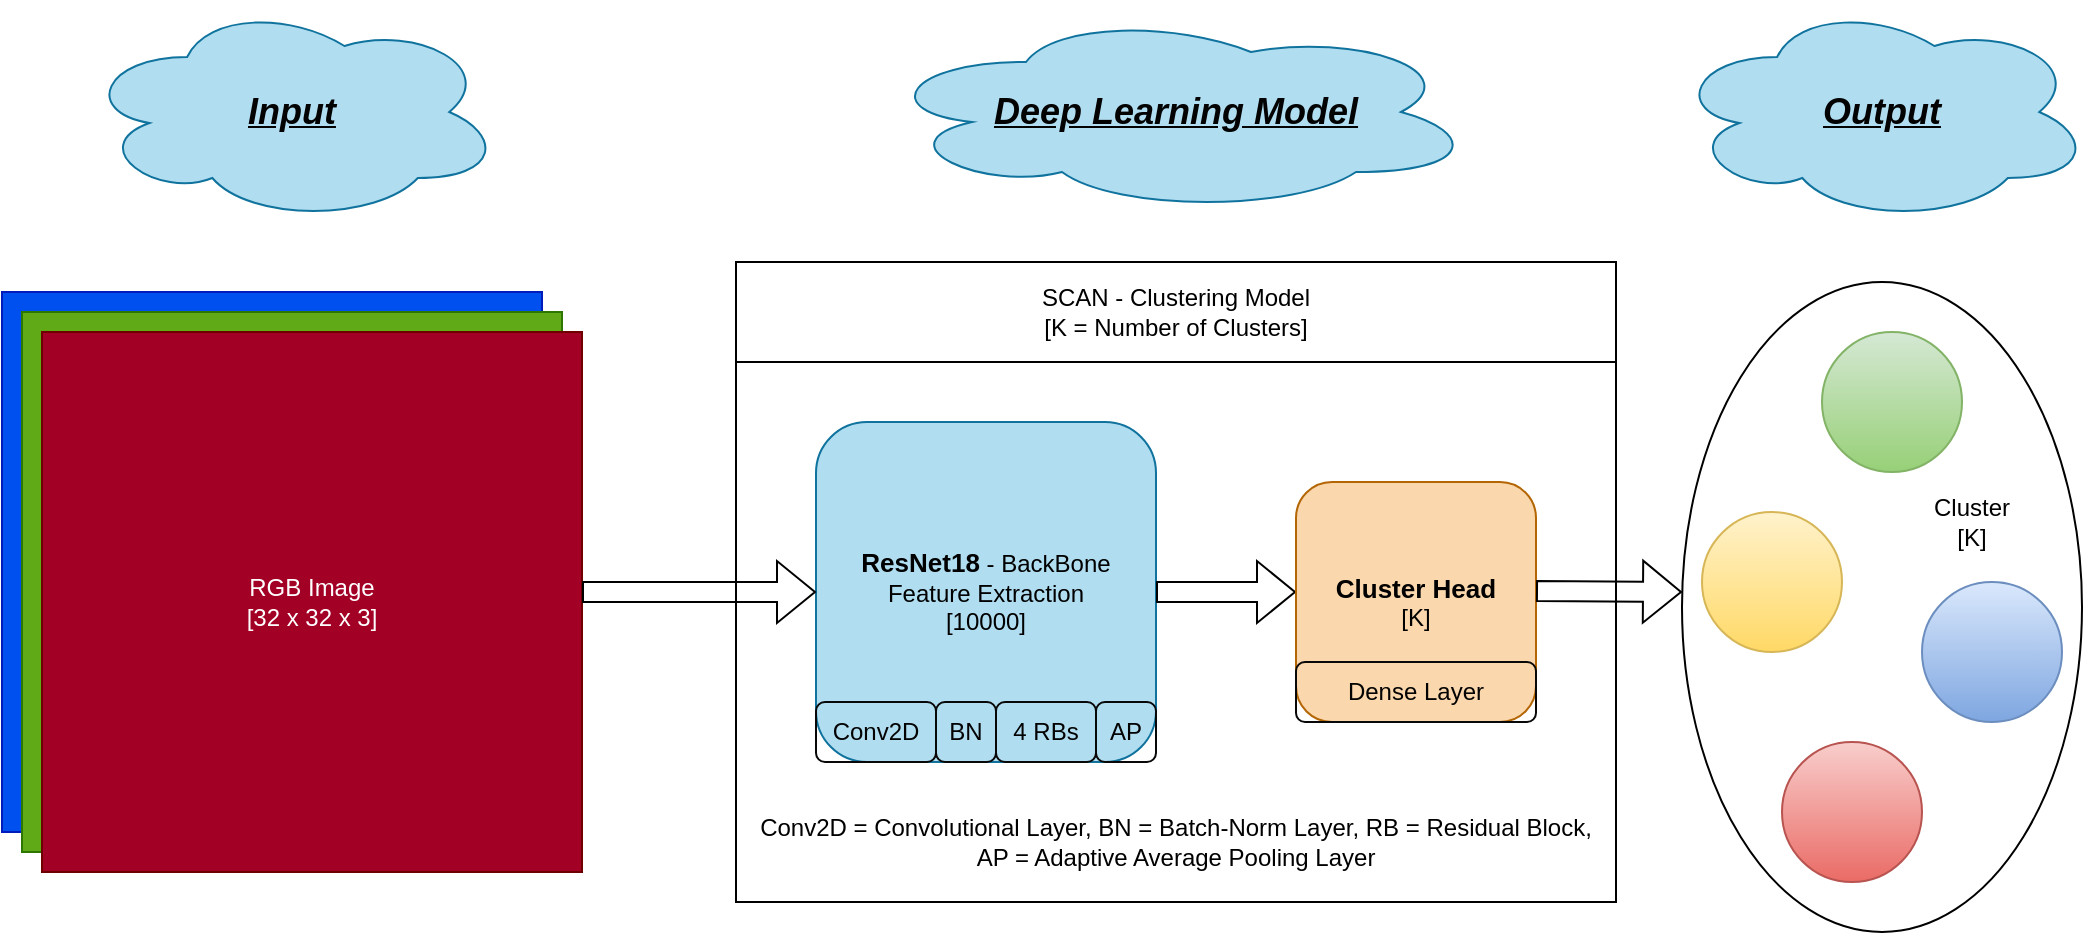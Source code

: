 <mxfile version="21.3.4" type="device">
  <diagram name="Page-1" id="4BmoT8BeQsuAn5mq4W0u">
    <mxGraphModel dx="1038" dy="891" grid="1" gridSize="10" guides="1" tooltips="1" connect="1" arrows="1" fold="1" page="1" pageScale="1" pageWidth="827" pageHeight="1169" math="0" shadow="0">
      <root>
        <mxCell id="0" />
        <mxCell id="1" parent="0" />
        <mxCell id="YMVVrYed1Rlv54s3Pt2i-19" value="" style="ellipse;whiteSpace=wrap;html=1;" vertex="1" parent="1">
          <mxGeometry x="860" y="255" width="200" height="325" as="geometry" />
        </mxCell>
        <mxCell id="YMVVrYed1Rlv54s3Pt2i-1" value="" style="rounded=0;whiteSpace=wrap;html=1;" vertex="1" parent="1">
          <mxGeometry x="387" y="245" width="440" height="320" as="geometry" />
        </mxCell>
        <mxCell id="YMVVrYed1Rlv54s3Pt2i-2" value="SCAN - Clustering Model &lt;br&gt;[K = Number of Clusters]" style="rounded=0;whiteSpace=wrap;html=1;" vertex="1" parent="1">
          <mxGeometry x="387" y="245" width="440" height="50" as="geometry" />
        </mxCell>
        <mxCell id="YMVVrYed1Rlv54s3Pt2i-3" value="" style="whiteSpace=wrap;html=1;aspect=fixed;fillColor=#0050ef;strokeColor=#001DBC;fontColor=#ffffff;" vertex="1" parent="1">
          <mxGeometry x="20" y="260" width="270" height="270" as="geometry" />
        </mxCell>
        <mxCell id="YMVVrYed1Rlv54s3Pt2i-4" value="" style="whiteSpace=wrap;html=1;aspect=fixed;fillColor=#60a917;strokeColor=#2D7600;fontColor=#ffffff;" vertex="1" parent="1">
          <mxGeometry x="30" y="270" width="270" height="270" as="geometry" />
        </mxCell>
        <mxCell id="YMVVrYed1Rlv54s3Pt2i-5" value="RGB Image&lt;br&gt;[32 x 32 x 3]" style="whiteSpace=wrap;html=1;aspect=fixed;fillColor=#a20025;strokeColor=#6F0000;fontColor=#ffffff;" vertex="1" parent="1">
          <mxGeometry x="40" y="280" width="270" height="270" as="geometry" />
        </mxCell>
        <mxCell id="YMVVrYed1Rlv54s3Pt2i-6" value="&lt;font color=&quot;#000000&quot;&gt;&lt;b&gt;&lt;font style=&quot;font-size: 13px;&quot;&gt;ResNet18&lt;/font&gt;&lt;/b&gt; - BackBone&lt;br&gt;Feature Extraction&lt;br&gt;[10000]&lt;/font&gt;" style="rounded=1;whiteSpace=wrap;html=1;fillColor=#b1ddf0;strokeColor=#10739e;" vertex="1" parent="1">
          <mxGeometry x="427" y="325" width="170" height="170" as="geometry" />
        </mxCell>
        <mxCell id="YMVVrYed1Rlv54s3Pt2i-7" value="" style="shape=flexArrow;endArrow=classic;html=1;rounded=0;entryX=0;entryY=0.5;entryDx=0;entryDy=0;" edge="1" parent="1" target="YMVVrYed1Rlv54s3Pt2i-6">
          <mxGeometry width="50" height="50" relative="1" as="geometry">
            <mxPoint x="310" y="410" as="sourcePoint" />
            <mxPoint x="380" y="440" as="targetPoint" />
          </mxGeometry>
        </mxCell>
        <mxCell id="YMVVrYed1Rlv54s3Pt2i-8" value="" style="shape=flexArrow;endArrow=classic;html=1;rounded=0;exitX=1;exitY=0.5;exitDx=0;exitDy=0;" edge="1" parent="1" source="YMVVrYed1Rlv54s3Pt2i-6">
          <mxGeometry width="50" height="50" relative="1" as="geometry">
            <mxPoint x="647" y="385" as="sourcePoint" />
            <mxPoint x="667" y="410" as="targetPoint" />
          </mxGeometry>
        </mxCell>
        <mxCell id="YMVVrYed1Rlv54s3Pt2i-9" value="&lt;font color=&quot;#000000&quot;&gt;&lt;b&gt;&lt;font style=&quot;font-size: 13px;&quot;&gt;Cluster Head&lt;/font&gt;&lt;/b&gt;&lt;br&gt;[K]&lt;/font&gt;" style="rounded=1;whiteSpace=wrap;html=1;fillColor=#fad7ac;strokeColor=#b46504;" vertex="1" parent="1">
          <mxGeometry x="667" y="355" width="120" height="120" as="geometry" />
        </mxCell>
        <mxCell id="YMVVrYed1Rlv54s3Pt2i-11" value="&lt;font color=&quot;#030303&quot;&gt;Dense Layer&lt;/font&gt;" style="rounded=1;whiteSpace=wrap;html=1;fillColor=none;strokeColor=#080808;" vertex="1" parent="1">
          <mxGeometry x="667" y="445" width="120" height="30" as="geometry" />
        </mxCell>
        <mxCell id="YMVVrYed1Rlv54s3Pt2i-12" value="&lt;font color=&quot;#030303&quot;&gt;Conv2D&lt;/font&gt;" style="rounded=1;whiteSpace=wrap;html=1;fillColor=none;strokeColor=#080808;" vertex="1" parent="1">
          <mxGeometry x="427" y="465" width="60" height="30" as="geometry" />
        </mxCell>
        <mxCell id="YMVVrYed1Rlv54s3Pt2i-13" value="&lt;font color=&quot;#030303&quot;&gt;BN&lt;/font&gt;" style="rounded=1;whiteSpace=wrap;html=1;fillColor=none;strokeColor=#080808;" vertex="1" parent="1">
          <mxGeometry x="487" y="465" width="30" height="30" as="geometry" />
        </mxCell>
        <mxCell id="YMVVrYed1Rlv54s3Pt2i-14" value="&lt;font color=&quot;#030303&quot;&gt;4 RBs&lt;/font&gt;" style="rounded=1;whiteSpace=wrap;html=1;fillColor=none;strokeColor=#080808;" vertex="1" parent="1">
          <mxGeometry x="517" y="465" width="50" height="30" as="geometry" />
        </mxCell>
        <mxCell id="YMVVrYed1Rlv54s3Pt2i-15" value="&lt;font color=&quot;#030303&quot;&gt;AP&lt;/font&gt;" style="rounded=1;whiteSpace=wrap;html=1;fillColor=none;strokeColor=#080808;" vertex="1" parent="1">
          <mxGeometry x="567" y="465" width="30" height="30" as="geometry" />
        </mxCell>
        <mxCell id="YMVVrYed1Rlv54s3Pt2i-16" value="Conv2D = Convolutional Layer, BN = Batch-Norm Layer, RB = Residual Block, AP = Adaptive Average Pooling Layer" style="text;html=1;strokeColor=none;fillColor=none;align=center;verticalAlign=middle;whiteSpace=wrap;rounded=0;" vertex="1" parent="1">
          <mxGeometry x="397" y="515" width="420" height="40" as="geometry" />
        </mxCell>
        <mxCell id="YMVVrYed1Rlv54s3Pt2i-17" value="" style="shape=flexArrow;endArrow=classic;html=1;rounded=0;" edge="1" parent="1">
          <mxGeometry width="50" height="50" relative="1" as="geometry">
            <mxPoint x="787" y="409.5" as="sourcePoint" />
            <mxPoint x="860" y="410" as="targetPoint" />
          </mxGeometry>
        </mxCell>
        <mxCell id="YMVVrYed1Rlv54s3Pt2i-18" value="" style="ellipse;whiteSpace=wrap;html=1;aspect=fixed;fillColor=#d5e8d4;strokeColor=#82b366;gradientColor=#97d077;" vertex="1" parent="1">
          <mxGeometry x="930" y="280" width="70" height="70" as="geometry" />
        </mxCell>
        <mxCell id="YMVVrYed1Rlv54s3Pt2i-20" value="" style="ellipse;whiteSpace=wrap;html=1;aspect=fixed;fillColor=#fff2cc;gradientColor=#ffd966;strokeColor=#d6b656;" vertex="1" parent="1">
          <mxGeometry x="870" y="370" width="70" height="70" as="geometry" />
        </mxCell>
        <mxCell id="YMVVrYed1Rlv54s3Pt2i-21" value="" style="ellipse;whiteSpace=wrap;html=1;aspect=fixed;fillColor=#dae8fc;gradientColor=#7ea6e0;strokeColor=#6c8ebf;" vertex="1" parent="1">
          <mxGeometry x="980" y="405" width="70" height="70" as="geometry" />
        </mxCell>
        <mxCell id="YMVVrYed1Rlv54s3Pt2i-22" value="" style="ellipse;whiteSpace=wrap;html=1;aspect=fixed;fillColor=#f8cecc;gradientColor=#ea6b66;strokeColor=#b85450;" vertex="1" parent="1">
          <mxGeometry x="910" y="485" width="70" height="70" as="geometry" />
        </mxCell>
        <mxCell id="YMVVrYed1Rlv54s3Pt2i-23" value="Cluster&lt;br&gt;[K]" style="text;html=1;strokeColor=none;fillColor=none;align=center;verticalAlign=middle;whiteSpace=wrap;rounded=0;" vertex="1" parent="1">
          <mxGeometry x="960" y="355" width="90" height="40" as="geometry" />
        </mxCell>
        <mxCell id="YMVVrYed1Rlv54s3Pt2i-24" value="&lt;font style=&quot;font-size: 18px;&quot; color=&quot;#030303&quot;&gt;&lt;b&gt;&lt;i&gt;&lt;u&gt;Deep Learning Model&lt;/u&gt;&lt;/i&gt;&lt;/b&gt;&lt;/font&gt;" style="ellipse;shape=cloud;whiteSpace=wrap;html=1;fillColor=#b1ddf0;strokeColor=#10739e;" vertex="1" parent="1">
          <mxGeometry x="457" y="120" width="300" height="100" as="geometry" />
        </mxCell>
        <mxCell id="YMVVrYed1Rlv54s3Pt2i-25" value="&lt;b style=&quot;color: rgb(3, 3, 3); font-size: 18px;&quot;&gt;&lt;i&gt;&lt;u&gt;Input&lt;/u&gt;&lt;/i&gt;&lt;/b&gt;" style="ellipse;shape=cloud;whiteSpace=wrap;html=1;fillColor=#b1ddf0;strokeColor=#10739e;" vertex="1" parent="1">
          <mxGeometry x="60.13" y="115" width="209.75" height="110" as="geometry" />
        </mxCell>
        <mxCell id="YMVVrYed1Rlv54s3Pt2i-26" value="&lt;b style=&quot;color: rgb(3, 3, 3); font-size: 18px;&quot;&gt;&lt;i&gt;&lt;u&gt;Output&lt;/u&gt;&lt;/i&gt;&lt;/b&gt;" style="ellipse;shape=cloud;whiteSpace=wrap;html=1;fillColor=#b1ddf0;strokeColor=#10739e;" vertex="1" parent="1">
          <mxGeometry x="855.13" y="115" width="209.75" height="110" as="geometry" />
        </mxCell>
      </root>
    </mxGraphModel>
  </diagram>
</mxfile>
